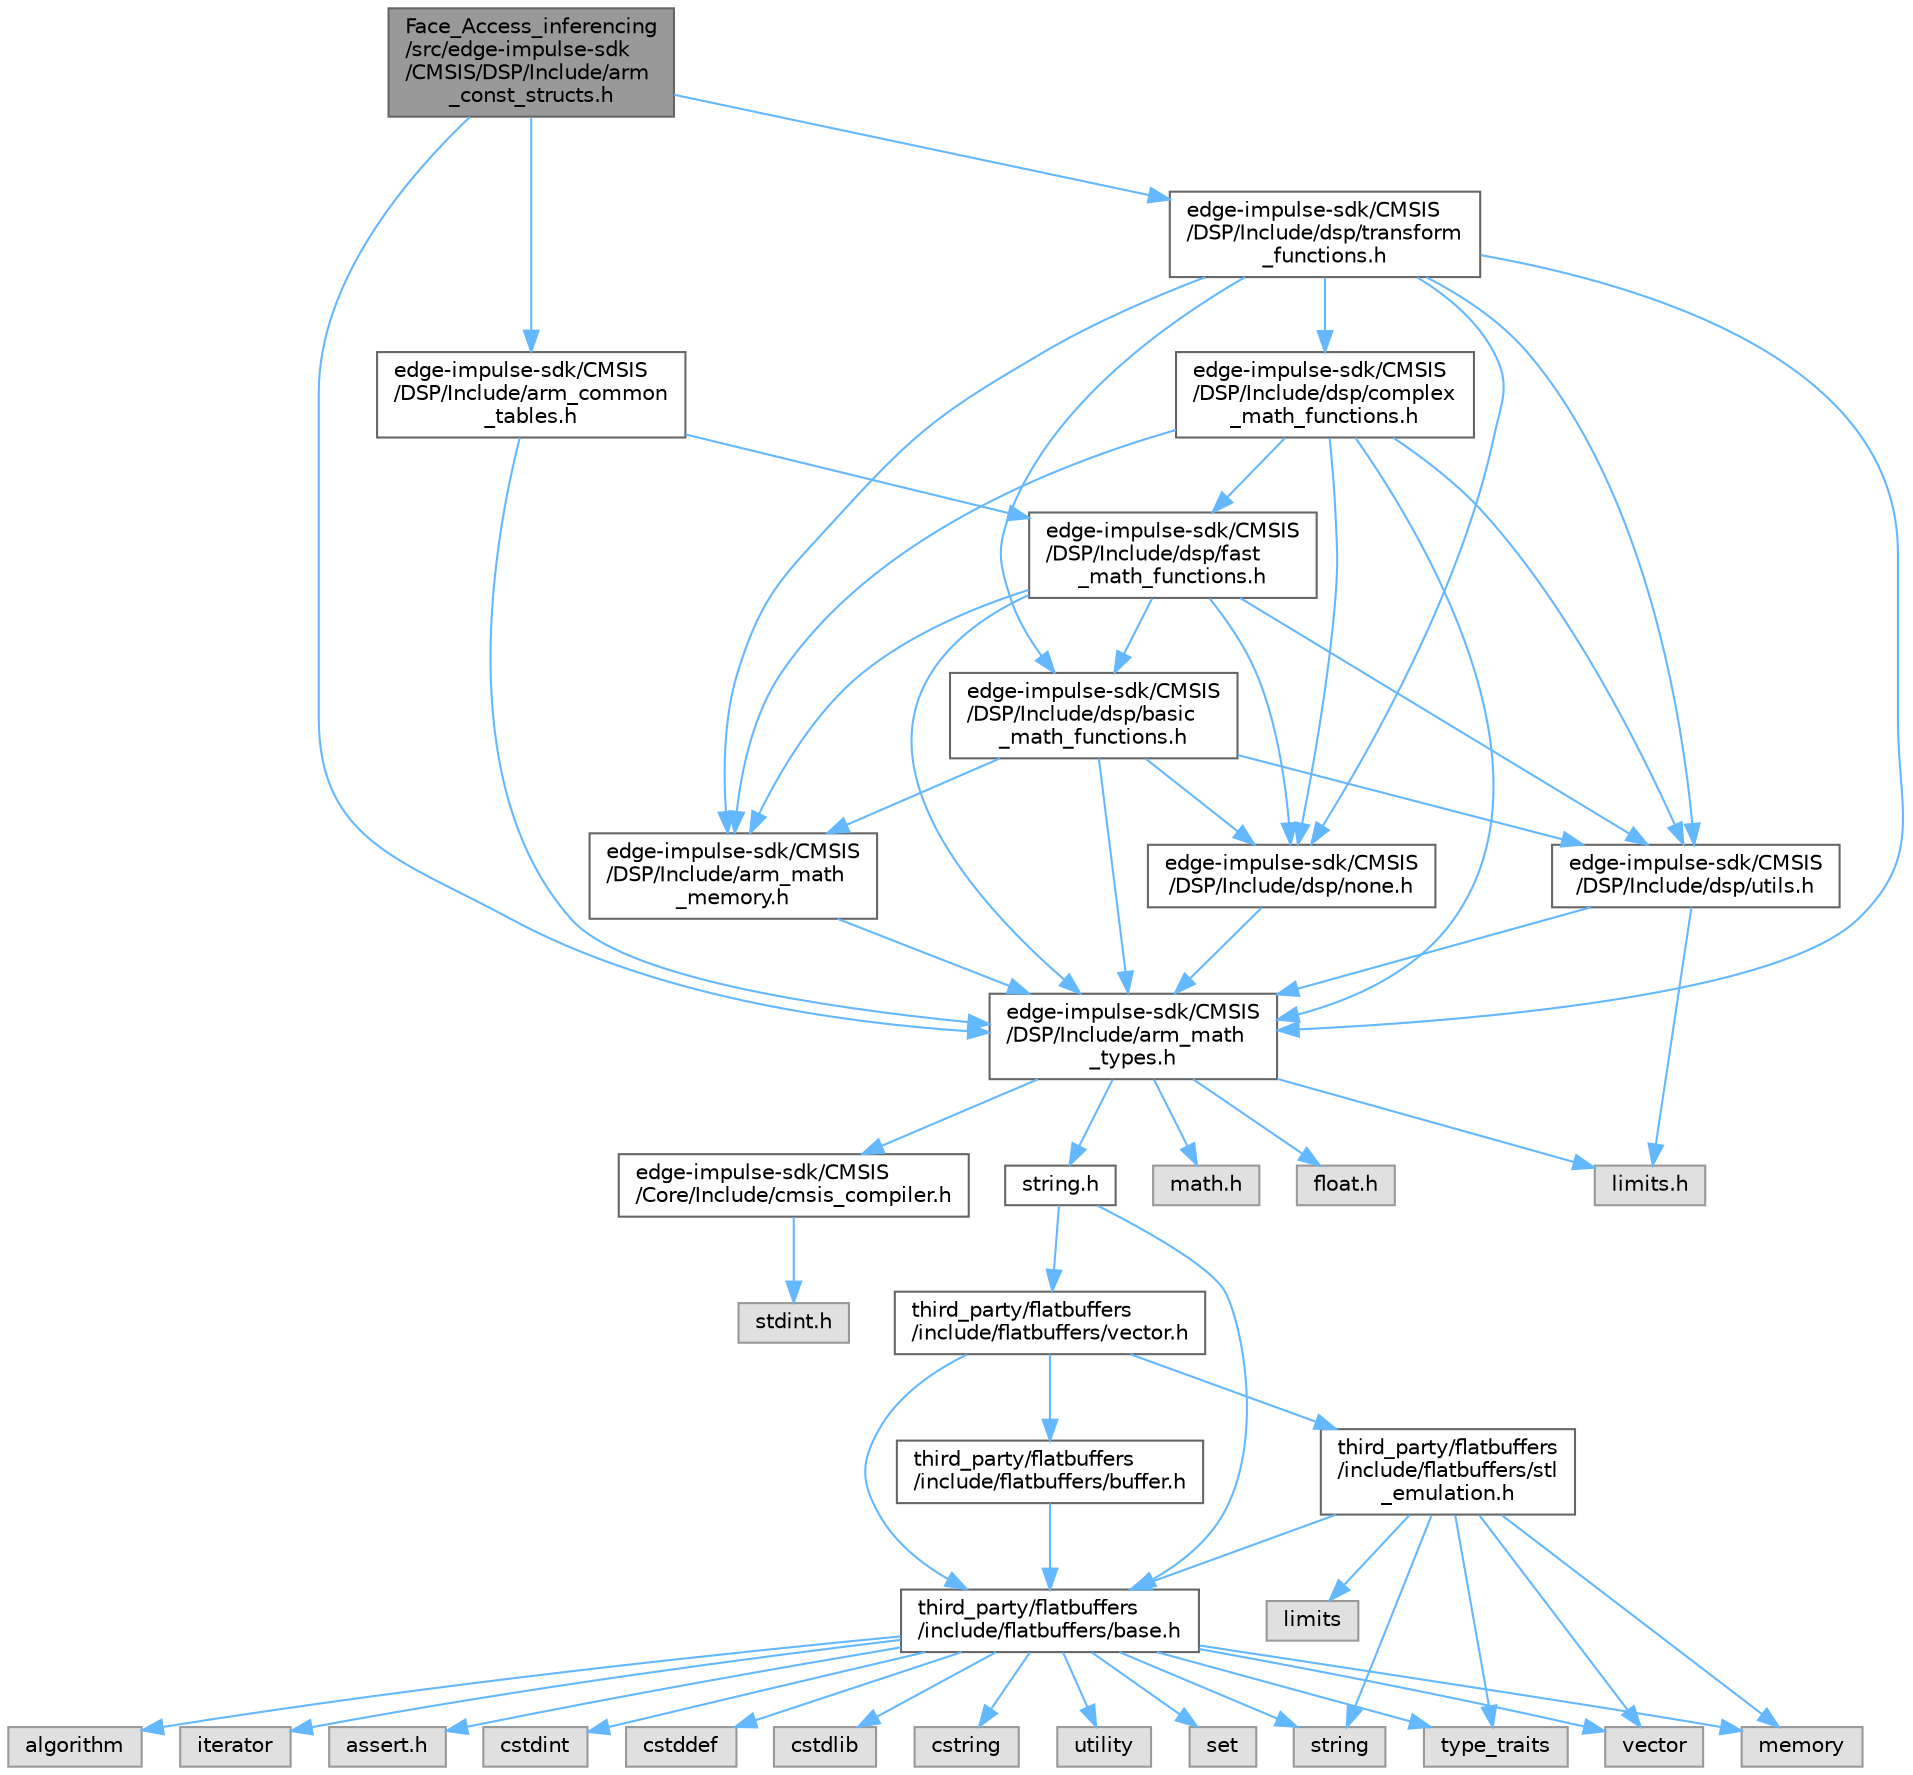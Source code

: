 digraph "Face_Access_inferencing/src/edge-impulse-sdk/CMSIS/DSP/Include/arm_const_structs.h"
{
 // LATEX_PDF_SIZE
  bgcolor="transparent";
  edge [fontname=Helvetica,fontsize=10,labelfontname=Helvetica,labelfontsize=10];
  node [fontname=Helvetica,fontsize=10,shape=box,height=0.2,width=0.4];
  Node1 [id="Node000001",label="Face_Access_inferencing\l/src/edge-impulse-sdk\l/CMSIS/DSP/Include/arm\l_const_structs.h",height=0.2,width=0.4,color="gray40", fillcolor="grey60", style="filled", fontcolor="black",tooltip=" "];
  Node1 -> Node2 [id="edge61_Node000001_Node000002",color="steelblue1",style="solid",tooltip=" "];
  Node2 [id="Node000002",label="edge-impulse-sdk/CMSIS\l/DSP/Include/arm_math\l_types.h",height=0.2,width=0.4,color="grey40", fillcolor="white", style="filled",URL="$arm__math__types_8h.html",tooltip=" "];
  Node2 -> Node3 [id="edge62_Node000002_Node000003",color="steelblue1",style="solid",tooltip=" "];
  Node3 [id="Node000003",label="edge-impulse-sdk/CMSIS\l/Core/Include/cmsis_compiler.h",height=0.2,width=0.4,color="grey40", fillcolor="white", style="filled",URL="$_face___access__inferencing_2src_2edge-impulse-sdk_2_c_m_s_i_s_2_core_2_include_2cmsis__compiler_8h.html",tooltip="CMSIS compiler generic header file."];
  Node3 -> Node4 [id="edge63_Node000003_Node000004",color="steelblue1",style="solid",tooltip=" "];
  Node4 [id="Node000004",label="stdint.h",height=0.2,width=0.4,color="grey60", fillcolor="#E0E0E0", style="filled",tooltip=" "];
  Node2 -> Node5 [id="edge64_Node000002_Node000005",color="steelblue1",style="solid",tooltip=" "];
  Node5 [id="Node000005",label="string.h",height=0.2,width=0.4,color="grey40", fillcolor="white", style="filled",URL="$string_8h.html",tooltip=" "];
  Node5 -> Node6 [id="edge65_Node000005_Node000006",color="steelblue1",style="solid",tooltip=" "];
  Node6 [id="Node000006",label="third_party/flatbuffers\l/include/flatbuffers/base.h",height=0.2,width=0.4,color="grey40", fillcolor="white", style="filled",URL="$base_8h.html",tooltip=" "];
  Node6 -> Node7 [id="edge66_Node000006_Node000007",color="steelblue1",style="solid",tooltip=" "];
  Node7 [id="Node000007",label="assert.h",height=0.2,width=0.4,color="grey60", fillcolor="#E0E0E0", style="filled",tooltip=" "];
  Node6 -> Node8 [id="edge67_Node000006_Node000008",color="steelblue1",style="solid",tooltip=" "];
  Node8 [id="Node000008",label="cstdint",height=0.2,width=0.4,color="grey60", fillcolor="#E0E0E0", style="filled",tooltip=" "];
  Node6 -> Node9 [id="edge68_Node000006_Node000009",color="steelblue1",style="solid",tooltip=" "];
  Node9 [id="Node000009",label="cstddef",height=0.2,width=0.4,color="grey60", fillcolor="#E0E0E0", style="filled",tooltip=" "];
  Node6 -> Node10 [id="edge69_Node000006_Node000010",color="steelblue1",style="solid",tooltip=" "];
  Node10 [id="Node000010",label="cstdlib",height=0.2,width=0.4,color="grey60", fillcolor="#E0E0E0", style="filled",tooltip=" "];
  Node6 -> Node11 [id="edge70_Node000006_Node000011",color="steelblue1",style="solid",tooltip=" "];
  Node11 [id="Node000011",label="cstring",height=0.2,width=0.4,color="grey60", fillcolor="#E0E0E0", style="filled",tooltip=" "];
  Node6 -> Node12 [id="edge71_Node000006_Node000012",color="steelblue1",style="solid",tooltip=" "];
  Node12 [id="Node000012",label="utility",height=0.2,width=0.4,color="grey60", fillcolor="#E0E0E0", style="filled",tooltip=" "];
  Node6 -> Node13 [id="edge72_Node000006_Node000013",color="steelblue1",style="solid",tooltip=" "];
  Node13 [id="Node000013",label="string",height=0.2,width=0.4,color="grey60", fillcolor="#E0E0E0", style="filled",tooltip=" "];
  Node6 -> Node14 [id="edge73_Node000006_Node000014",color="steelblue1",style="solid",tooltip=" "];
  Node14 [id="Node000014",label="type_traits",height=0.2,width=0.4,color="grey60", fillcolor="#E0E0E0", style="filled",tooltip=" "];
  Node6 -> Node15 [id="edge74_Node000006_Node000015",color="steelblue1",style="solid",tooltip=" "];
  Node15 [id="Node000015",label="vector",height=0.2,width=0.4,color="grey60", fillcolor="#E0E0E0", style="filled",tooltip=" "];
  Node6 -> Node16 [id="edge75_Node000006_Node000016",color="steelblue1",style="solid",tooltip=" "];
  Node16 [id="Node000016",label="set",height=0.2,width=0.4,color="grey60", fillcolor="#E0E0E0", style="filled",tooltip=" "];
  Node6 -> Node17 [id="edge76_Node000006_Node000017",color="steelblue1",style="solid",tooltip=" "];
  Node17 [id="Node000017",label="algorithm",height=0.2,width=0.4,color="grey60", fillcolor="#E0E0E0", style="filled",tooltip=" "];
  Node6 -> Node18 [id="edge77_Node000006_Node000018",color="steelblue1",style="solid",tooltip=" "];
  Node18 [id="Node000018",label="iterator",height=0.2,width=0.4,color="grey60", fillcolor="#E0E0E0", style="filled",tooltip=" "];
  Node6 -> Node19 [id="edge78_Node000006_Node000019",color="steelblue1",style="solid",tooltip=" "];
  Node19 [id="Node000019",label="memory",height=0.2,width=0.4,color="grey60", fillcolor="#E0E0E0", style="filled",tooltip=" "];
  Node5 -> Node20 [id="edge79_Node000005_Node000020",color="steelblue1",style="solid",tooltip=" "];
  Node20 [id="Node000020",label="third_party/flatbuffers\l/include/flatbuffers/vector.h",height=0.2,width=0.4,color="grey40", fillcolor="white", style="filled",URL="$vector_8h.html",tooltip=" "];
  Node20 -> Node6 [id="edge80_Node000020_Node000006",color="steelblue1",style="solid",tooltip=" "];
  Node20 -> Node21 [id="edge81_Node000020_Node000021",color="steelblue1",style="solid",tooltip=" "];
  Node21 [id="Node000021",label="third_party/flatbuffers\l/include/flatbuffers/buffer.h",height=0.2,width=0.4,color="grey40", fillcolor="white", style="filled",URL="$buffer_8h.html",tooltip=" "];
  Node21 -> Node6 [id="edge82_Node000021_Node000006",color="steelblue1",style="solid",tooltip=" "];
  Node20 -> Node22 [id="edge83_Node000020_Node000022",color="steelblue1",style="solid",tooltip=" "];
  Node22 [id="Node000022",label="third_party/flatbuffers\l/include/flatbuffers/stl\l_emulation.h",height=0.2,width=0.4,color="grey40", fillcolor="white", style="filled",URL="$stl__emulation_8h.html",tooltip=" "];
  Node22 -> Node6 [id="edge84_Node000022_Node000006",color="steelblue1",style="solid",tooltip=" "];
  Node22 -> Node13 [id="edge85_Node000022_Node000013",color="steelblue1",style="solid",tooltip=" "];
  Node22 -> Node14 [id="edge86_Node000022_Node000014",color="steelblue1",style="solid",tooltip=" "];
  Node22 -> Node15 [id="edge87_Node000022_Node000015",color="steelblue1",style="solid",tooltip=" "];
  Node22 -> Node19 [id="edge88_Node000022_Node000019",color="steelblue1",style="solid",tooltip=" "];
  Node22 -> Node23 [id="edge89_Node000022_Node000023",color="steelblue1",style="solid",tooltip=" "];
  Node23 [id="Node000023",label="limits",height=0.2,width=0.4,color="grey60", fillcolor="#E0E0E0", style="filled",tooltip=" "];
  Node2 -> Node24 [id="edge90_Node000002_Node000024",color="steelblue1",style="solid",tooltip=" "];
  Node24 [id="Node000024",label="math.h",height=0.2,width=0.4,color="grey60", fillcolor="#E0E0E0", style="filled",tooltip=" "];
  Node2 -> Node25 [id="edge91_Node000002_Node000025",color="steelblue1",style="solid",tooltip=" "];
  Node25 [id="Node000025",label="float.h",height=0.2,width=0.4,color="grey60", fillcolor="#E0E0E0", style="filled",tooltip=" "];
  Node2 -> Node26 [id="edge92_Node000002_Node000026",color="steelblue1",style="solid",tooltip=" "];
  Node26 [id="Node000026",label="limits.h",height=0.2,width=0.4,color="grey60", fillcolor="#E0E0E0", style="filled",tooltip=" "];
  Node1 -> Node27 [id="edge93_Node000001_Node000027",color="steelblue1",style="solid",tooltip=" "];
  Node27 [id="Node000027",label="edge-impulse-sdk/CMSIS\l/DSP/Include/arm_common\l_tables.h",height=0.2,width=0.4,color="grey40", fillcolor="white", style="filled",URL="$arm__common__tables_8h.html",tooltip=" "];
  Node27 -> Node2 [id="edge94_Node000027_Node000002",color="steelblue1",style="solid",tooltip=" "];
  Node27 -> Node28 [id="edge95_Node000027_Node000028",color="steelblue1",style="solid",tooltip=" "];
  Node28 [id="Node000028",label="edge-impulse-sdk/CMSIS\l/DSP/Include/dsp/fast\l_math_functions.h",height=0.2,width=0.4,color="grey40", fillcolor="white", style="filled",URL="$fast__math__functions_8h.html",tooltip=" "];
  Node28 -> Node2 [id="edge96_Node000028_Node000002",color="steelblue1",style="solid",tooltip=" "];
  Node28 -> Node29 [id="edge97_Node000028_Node000029",color="steelblue1",style="solid",tooltip=" "];
  Node29 [id="Node000029",label="edge-impulse-sdk/CMSIS\l/DSP/Include/arm_math\l_memory.h",height=0.2,width=0.4,color="grey40", fillcolor="white", style="filled",URL="$arm__math__memory_8h.html",tooltip=" "];
  Node29 -> Node2 [id="edge98_Node000029_Node000002",color="steelblue1",style="solid",tooltip=" "];
  Node28 -> Node30 [id="edge99_Node000028_Node000030",color="steelblue1",style="solid",tooltip=" "];
  Node30 [id="Node000030",label="edge-impulse-sdk/CMSIS\l/DSP/Include/dsp/none.h",height=0.2,width=0.4,color="grey40", fillcolor="white", style="filled",URL="$none_8h.html",tooltip=" "];
  Node30 -> Node2 [id="edge100_Node000030_Node000002",color="steelblue1",style="solid",tooltip=" "];
  Node28 -> Node31 [id="edge101_Node000028_Node000031",color="steelblue1",style="solid",tooltip=" "];
  Node31 [id="Node000031",label="edge-impulse-sdk/CMSIS\l/DSP/Include/dsp/utils.h",height=0.2,width=0.4,color="grey40", fillcolor="white", style="filled",URL="$utils_8h.html",tooltip=" "];
  Node31 -> Node2 [id="edge102_Node000031_Node000002",color="steelblue1",style="solid",tooltip=" "];
  Node31 -> Node26 [id="edge103_Node000031_Node000026",color="steelblue1",style="solid",tooltip=" "];
  Node28 -> Node32 [id="edge104_Node000028_Node000032",color="steelblue1",style="solid",tooltip=" "];
  Node32 [id="Node000032",label="edge-impulse-sdk/CMSIS\l/DSP/Include/dsp/basic\l_math_functions.h",height=0.2,width=0.4,color="grey40", fillcolor="white", style="filled",URL="$basic__math__functions_8h.html",tooltip=" "];
  Node32 -> Node2 [id="edge105_Node000032_Node000002",color="steelblue1",style="solid",tooltip=" "];
  Node32 -> Node29 [id="edge106_Node000032_Node000029",color="steelblue1",style="solid",tooltip=" "];
  Node32 -> Node30 [id="edge107_Node000032_Node000030",color="steelblue1",style="solid",tooltip=" "];
  Node32 -> Node31 [id="edge108_Node000032_Node000031",color="steelblue1",style="solid",tooltip=" "];
  Node1 -> Node33 [id="edge109_Node000001_Node000033",color="steelblue1",style="solid",tooltip=" "];
  Node33 [id="Node000033",label="edge-impulse-sdk/CMSIS\l/DSP/Include/dsp/transform\l_functions.h",height=0.2,width=0.4,color="grey40", fillcolor="white", style="filled",URL="$transform__functions_8h.html",tooltip=" "];
  Node33 -> Node2 [id="edge110_Node000033_Node000002",color="steelblue1",style="solid",tooltip=" "];
  Node33 -> Node29 [id="edge111_Node000033_Node000029",color="steelblue1",style="solid",tooltip=" "];
  Node33 -> Node30 [id="edge112_Node000033_Node000030",color="steelblue1",style="solid",tooltip=" "];
  Node33 -> Node31 [id="edge113_Node000033_Node000031",color="steelblue1",style="solid",tooltip=" "];
  Node33 -> Node32 [id="edge114_Node000033_Node000032",color="steelblue1",style="solid",tooltip=" "];
  Node33 -> Node34 [id="edge115_Node000033_Node000034",color="steelblue1",style="solid",tooltip=" "];
  Node34 [id="Node000034",label="edge-impulse-sdk/CMSIS\l/DSP/Include/dsp/complex\l_math_functions.h",height=0.2,width=0.4,color="grey40", fillcolor="white", style="filled",URL="$complex__math__functions_8h.html",tooltip=" "];
  Node34 -> Node2 [id="edge116_Node000034_Node000002",color="steelblue1",style="solid",tooltip=" "];
  Node34 -> Node29 [id="edge117_Node000034_Node000029",color="steelblue1",style="solid",tooltip=" "];
  Node34 -> Node30 [id="edge118_Node000034_Node000030",color="steelblue1",style="solid",tooltip=" "];
  Node34 -> Node31 [id="edge119_Node000034_Node000031",color="steelblue1",style="solid",tooltip=" "];
  Node34 -> Node28 [id="edge120_Node000034_Node000028",color="steelblue1",style="solid",tooltip=" "];
}
